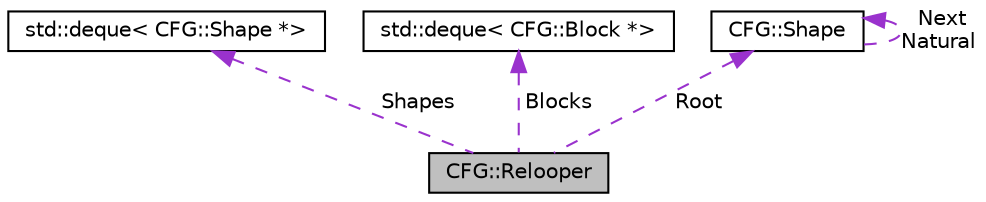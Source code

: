 digraph "CFG::Relooper"
{
  edge [fontname="Helvetica",fontsize="10",labelfontname="Helvetica",labelfontsize="10"];
  node [fontname="Helvetica",fontsize="10",shape=record];
  Node1 [label="CFG::Relooper",height=0.2,width=0.4,color="black", fillcolor="grey75", style="filled", fontcolor="black"];
  Node2 -> Node1 [dir="back",color="darkorchid3",fontsize="10",style="dashed",label=" Shapes" ,fontname="Helvetica"];
  Node2 [label="std::deque\< CFG::Shape *\>",height=0.2,width=0.4,color="black", fillcolor="white", style="filled",URL="$classstd_1_1deque.html"];
  Node3 -> Node1 [dir="back",color="darkorchid3",fontsize="10",style="dashed",label=" Blocks" ,fontname="Helvetica"];
  Node3 [label="std::deque\< CFG::Block *\>",height=0.2,width=0.4,color="black", fillcolor="white", style="filled",URL="$classstd_1_1deque.html"];
  Node4 -> Node1 [dir="back",color="darkorchid3",fontsize="10",style="dashed",label=" Root" ,fontname="Helvetica"];
  Node4 [label="CFG::Shape",height=0.2,width=0.4,color="black", fillcolor="white", style="filled",URL="$struct_c_f_g_1_1_shape.html"];
  Node4 -> Node4 [dir="back",color="darkorchid3",fontsize="10",style="dashed",label=" Next\nNatural" ,fontname="Helvetica"];
}
